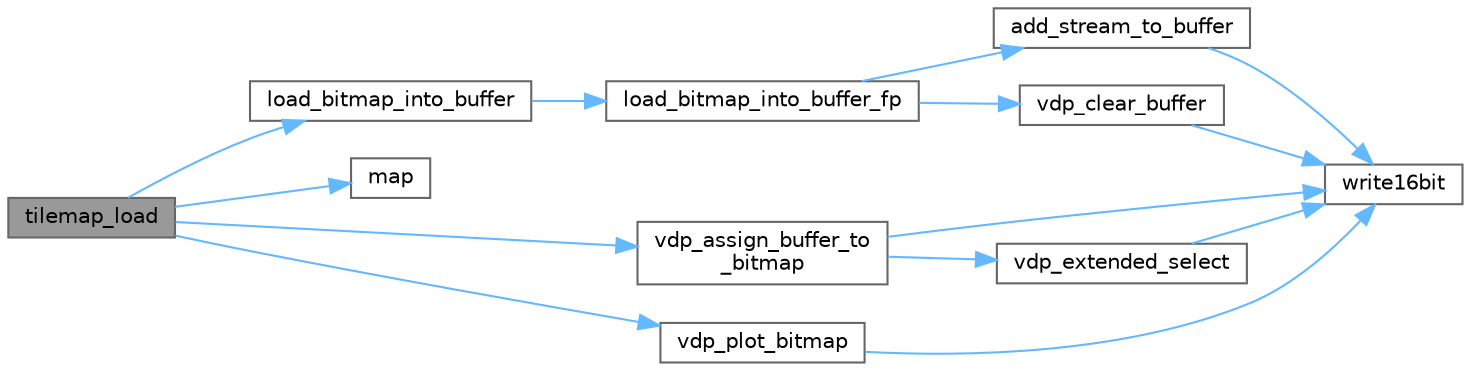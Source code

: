 digraph "tilemap_load"
{
 // LATEX_PDF_SIZE
  bgcolor="transparent";
  edge [fontname=Helvetica,fontsize=10,labelfontname=Helvetica,labelfontsize=10];
  node [fontname=Helvetica,fontsize=10,shape=box,height=0.2,width=0.4];
  rankdir="LR";
  Node1 [id="Node000001",label="tilemap_load",height=0.2,width=0.4,color="gray40", fillcolor="grey60", style="filled", fontcolor="black",tooltip="Loads a tilemap into memory."];
  Node1 -> Node2 [id="edge14_Node000001_Node000002",color="steelblue1",style="solid",tooltip=" "];
  Node2 [id="Node000002",label="load_bitmap_into_buffer",height=0.2,width=0.4,color="grey40", fillcolor="white", style="filled",URL="$bitmaps_8c.html#a382846f69c1d1979fe2914dfe3f17a87",tooltip="Loads a bitmap image into a VDP buffer."];
  Node2 -> Node3 [id="edge15_Node000002_Node000003",color="steelblue1",style="solid",tooltip=" "];
  Node3 [id="Node000003",label="load_bitmap_into_buffer_fp",height=0.2,width=0.4,color="grey40", fillcolor="white", style="filled",URL="$bitmaps_8c.html#a2524fe59bb1e40bdcd8b1bd65faf8284",tooltip=" "];
  Node3 -> Node4 [id="edge16_Node000003_Node000004",color="steelblue1",style="solid",tooltip=" "];
  Node4 [id="Node000004",label="add_stream_to_buffer",height=0.2,width=0.4,color="grey40", fillcolor="white", style="filled",URL="$buffers_8c.html#a47b28a2c359716782ca4299f96b83a28",tooltip="Writes data to a buffer."];
  Node4 -> Node5 [id="edge17_Node000004_Node000005",color="steelblue1",style="solid",tooltip=" "];
  Node5 [id="Node000005",label="write16bit",height=0.2,width=0.4,color="grey40", fillcolor="white", style="filled",URL="$utils_8c.html#ad1c403a5b0d221c03e8563f389d74b10",tooltip="Writes a 16 bit value to the VDP."];
  Node3 -> Node6 [id="edge18_Node000003_Node000006",color="steelblue1",style="solid",tooltip=" "];
  Node6 [id="Node000006",label="vdp_clear_buffer",height=0.2,width=0.4,color="grey40", fillcolor="white", style="filled",URL="$buffers_8c.html#a2b6d1a72527a28e9a3689130b852ddad",tooltip="Clear the buffer with the given ID."];
  Node6 -> Node5 [id="edge19_Node000006_Node000005",color="steelblue1",style="solid",tooltip=" "];
  Node1 -> Node7 [id="edge20_Node000001_Node000007",color="steelblue1",style="solid",tooltip=" "];
  Node7 [id="Node000007",label="map",height=0.2,width=0.4,color="grey40", fillcolor="white", style="filled",URL="$maths__utils_8c.html#a82ef8eaa5cae46667d35ff40383dab03",tooltip="Maps one range of integers to another."];
  Node1 -> Node8 [id="edge21_Node000001_Node000008",color="steelblue1",style="solid",tooltip=" "];
  Node8 [id="Node000008",label="vdp_assign_buffer_to\l_bitmap",height=0.2,width=0.4,color="grey40", fillcolor="white", style="filled",URL="$bitmaps_8c.html#a08f9873e481adb7aa8d93000f7166b1d",tooltip=" "];
  Node8 -> Node9 [id="edge22_Node000008_Node000009",color="steelblue1",style="solid",tooltip=" "];
  Node9 [id="Node000009",label="vdp_extended_select",height=0.2,width=0.4,color="grey40", fillcolor="white", style="filled",URL="$buffers_8c.html#a49b72cc5962e1b043e656f531e1424e9",tooltip=" "];
  Node9 -> Node5 [id="edge23_Node000009_Node000005",color="steelblue1",style="solid",tooltip=" "];
  Node8 -> Node5 [id="edge24_Node000008_Node000005",color="steelblue1",style="solid",tooltip=" "];
  Node1 -> Node10 [id="edge25_Node000001_Node000010",color="steelblue1",style="solid",tooltip=" "];
  Node10 [id="Node000010",label="vdp_plot_bitmap",height=0.2,width=0.4,color="grey40", fillcolor="white", style="filled",URL="$graphics_8c.html#a6307714183c020f335ec89a052b74787",tooltip="Plots a VDP bitmap to the screen."];
  Node10 -> Node5 [id="edge26_Node000010_Node000005",color="steelblue1",style="solid",tooltip=" "];
}
